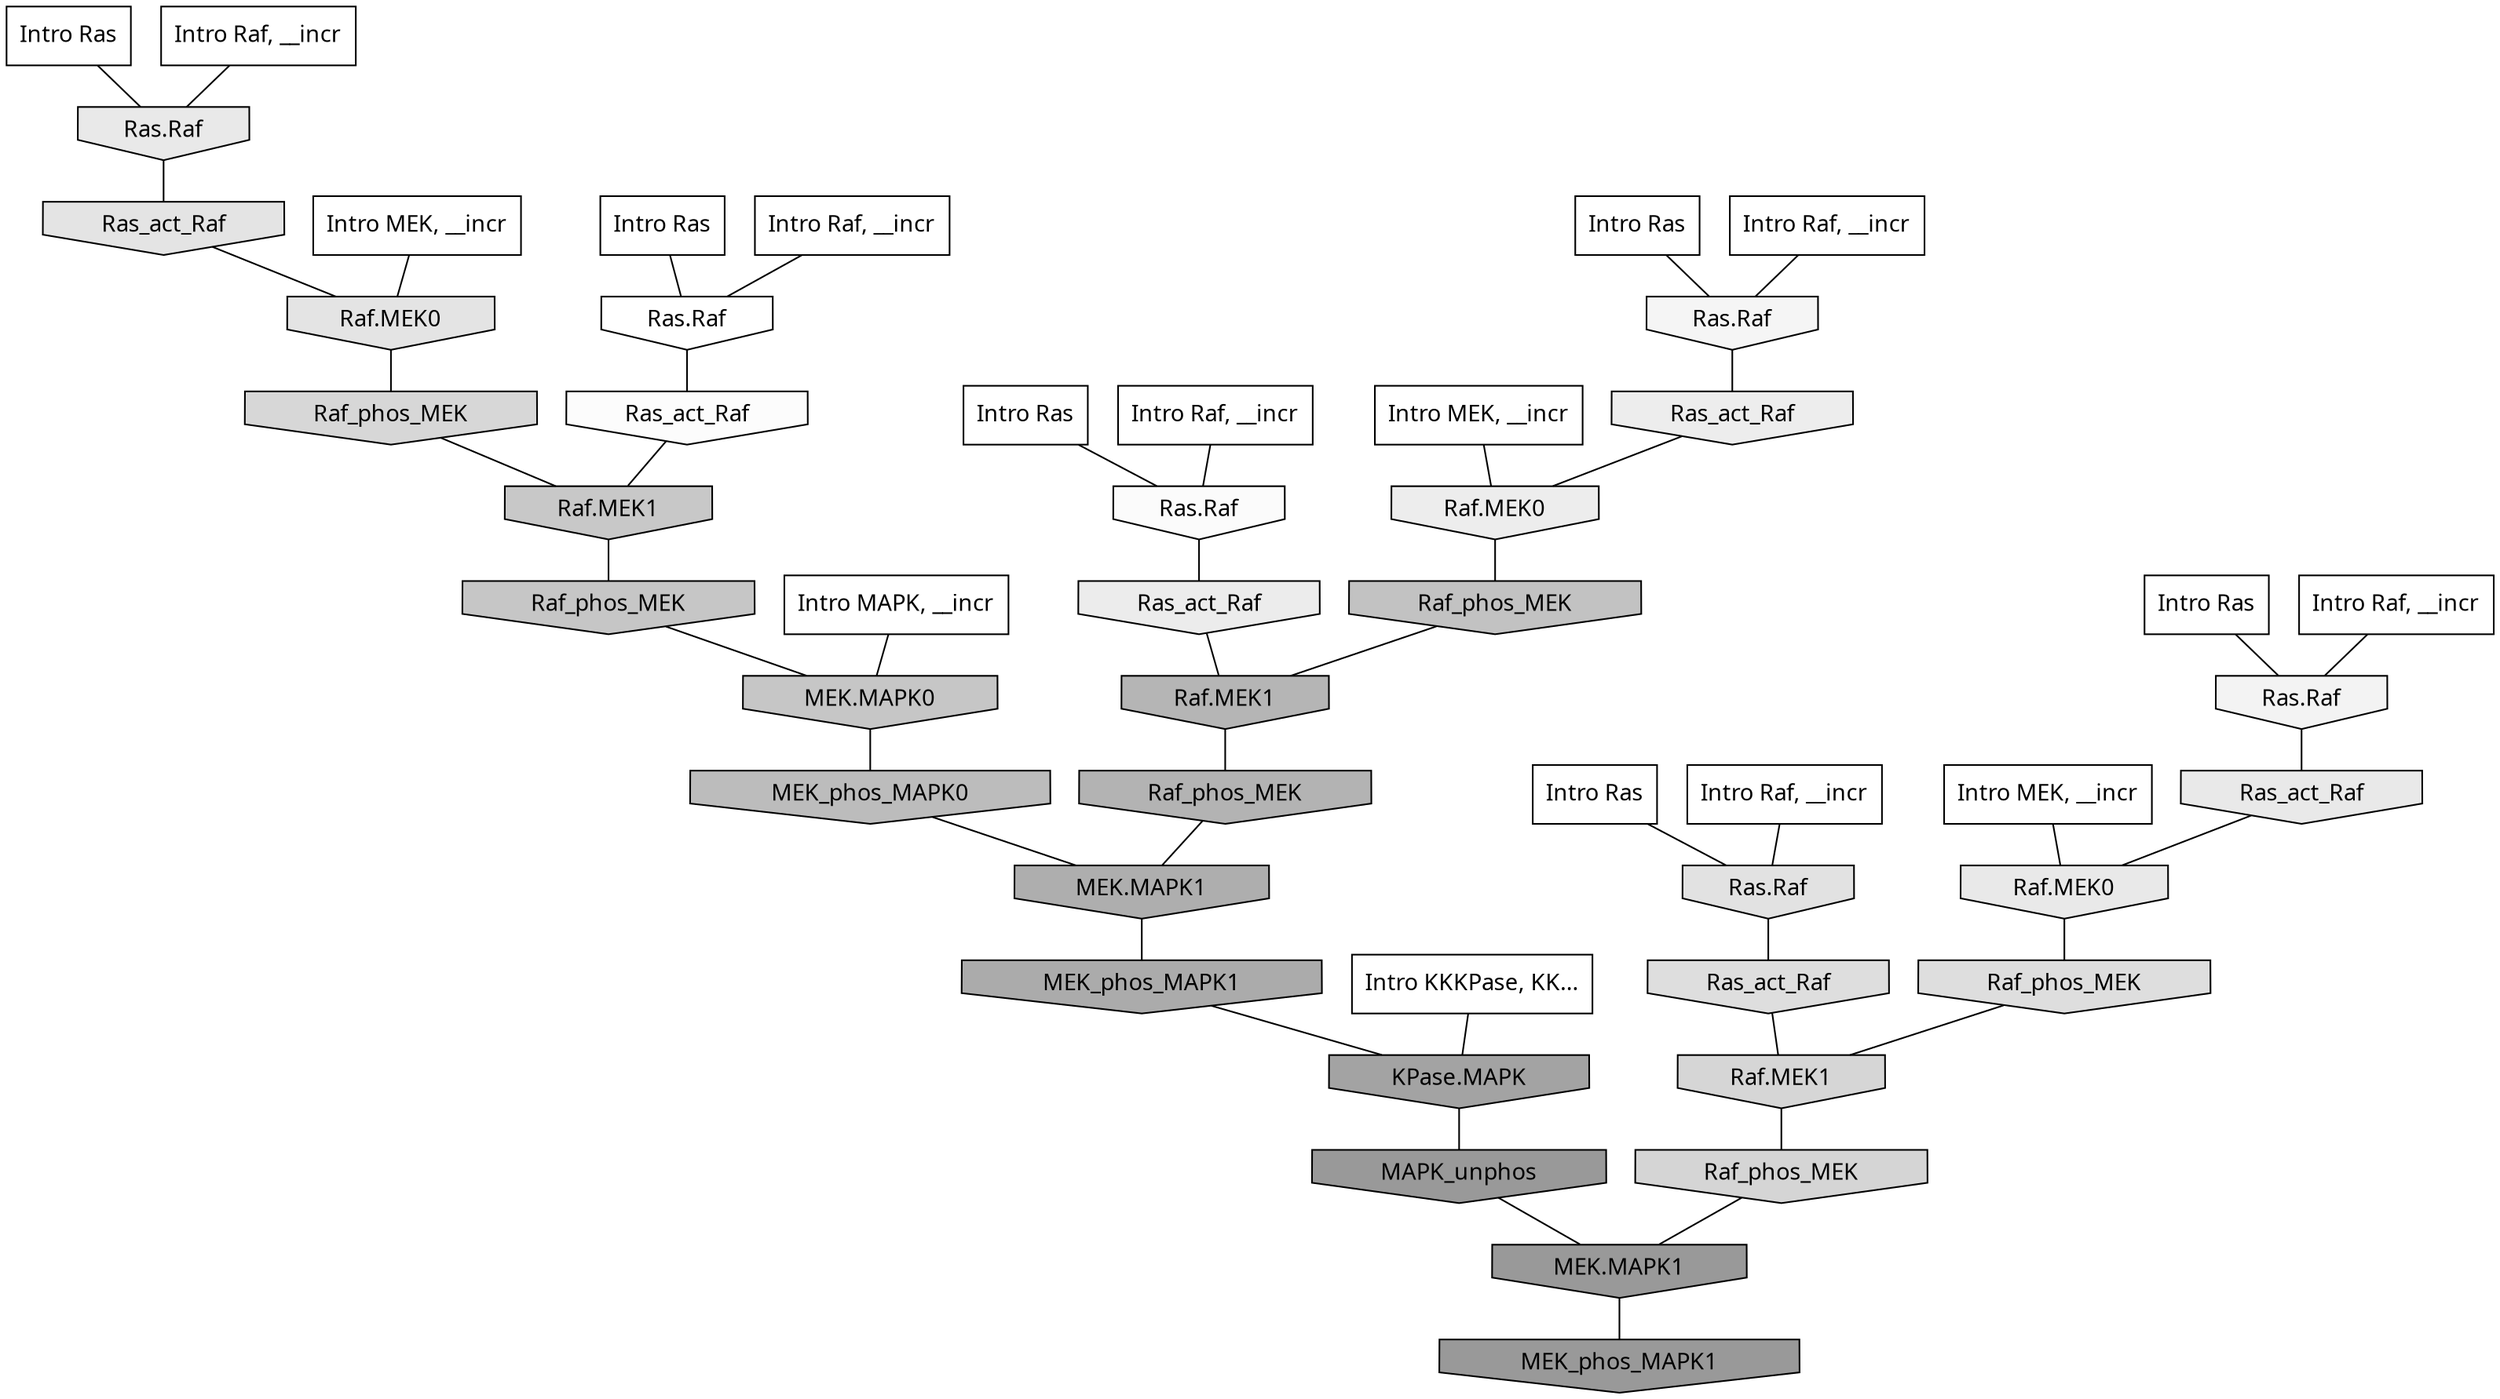 digraph G{
  rankdir="TB";
  ranksep=0.30;
  node [fontname="CMU Serif"];
  edge [fontname="CMU Serif"];
  
  1 [label="Intro Ras", shape=rectangle, style=filled, fillcolor="0.000 0.000 1.000"]
  
  24 [label="Intro Ras", shape=rectangle, style=filled, fillcolor="0.000 0.000 1.000"]
  
  29 [label="Intro Ras", shape=rectangle, style=filled, fillcolor="0.000 0.000 1.000"]
  
  44 [label="Intro Ras", shape=rectangle, style=filled, fillcolor="0.000 0.000 1.000"]
  
  69 [label="Intro Ras", shape=rectangle, style=filled, fillcolor="0.000 0.000 1.000"]
  
  98 [label="Intro Ras", shape=rectangle, style=filled, fillcolor="0.000 0.000 1.000"]
  
  277 [label="Intro Raf, __incr", shape=rectangle, style=filled, fillcolor="0.000 0.000 1.000"]
  
  371 [label="Intro Raf, __incr", shape=rectangle, style=filled, fillcolor="0.000 0.000 1.000"]
  
  392 [label="Intro Raf, __incr", shape=rectangle, style=filled, fillcolor="0.000 0.000 1.000"]
  
  414 [label="Intro Raf, __incr", shape=rectangle, style=filled, fillcolor="0.000 0.000 1.000"]
  
  549 [label="Intro Raf, __incr", shape=rectangle, style=filled, fillcolor="0.000 0.000 1.000"]
  
  1092 [label="Intro Raf, __incr", shape=rectangle, style=filled, fillcolor="0.000 0.000 1.000"]
  
  1434 [label="Intro MEK, __incr", shape=rectangle, style=filled, fillcolor="0.000 0.000 1.000"]
  
  1944 [label="Intro MEK, __incr", shape=rectangle, style=filled, fillcolor="0.000 0.000 1.000"]
  
  1968 [label="Intro MEK, __incr", shape=rectangle, style=filled, fillcolor="0.000 0.000 1.000"]
  
  2976 [label="Intro MAPK, __incr", shape=rectangle, style=filled, fillcolor="0.000 0.000 1.000"]
  
  3184 [label="Intro KKKPase, KK...", shape=rectangle, style=filled, fillcolor="0.000 0.000 1.000"]
  
  3256 [label="Ras.Raf", shape=invhouse, style=filled, fillcolor="0.000 0.000 1.000"]
  
  3404 [label="Ras_act_Raf", shape=invhouse, style=filled, fillcolor="0.000 0.000 0.988"]
  
  3442 [label="Ras.Raf", shape=invhouse, style=filled, fillcolor="0.000 0.000 0.981"]
  
  3644 [label="Ras.Raf", shape=invhouse, style=filled, fillcolor="0.000 0.000 0.959"]
  
  3752 [label="Ras.Raf", shape=invhouse, style=filled, fillcolor="0.000 0.000 0.950"]
  
  4148 [label="Ras_act_Raf", shape=invhouse, style=filled, fillcolor="0.000 0.000 0.927"]
  
  4150 [label="Raf.MEK0", shape=invhouse, style=filled, fillcolor="0.000 0.000 0.927"]
  
  4212 [label="Ras_act_Raf", shape=invhouse, style=filled, fillcolor="0.000 0.000 0.923"]
  
  4331 [label="Ras_act_Raf", shape=invhouse, style=filled, fillcolor="0.000 0.000 0.914"]
  
  4333 [label="Raf.MEK0", shape=invhouse, style=filled, fillcolor="0.000 0.000 0.914"]
  
  4371 [label="Ras.Raf", shape=invhouse, style=filled, fillcolor="0.000 0.000 0.913"]
  
  4756 [label="Ras_act_Raf", shape=invhouse, style=filled, fillcolor="0.000 0.000 0.892"]
  
  4759 [label="Raf.MEK0", shape=invhouse, style=filled, fillcolor="0.000 0.000 0.892"]
  
  4883 [label="Ras.Raf", shape=invhouse, style=filled, fillcolor="0.000 0.000 0.885"]
  
  5152 [label="Ras_act_Raf", shape=invhouse, style=filled, fillcolor="0.000 0.000 0.870"]
  
  5163 [label="Raf_phos_MEK", shape=invhouse, style=filled, fillcolor="0.000 0.000 0.870"]
  
  5749 [label="Raf_phos_MEK", shape=invhouse, style=filled, fillcolor="0.000 0.000 0.841"]
  
  5885 [label="Raf.MEK1", shape=invhouse, style=filled, fillcolor="0.000 0.000 0.836"]
  
  5936 [label="Raf_phos_MEK", shape=invhouse, style=filled, fillcolor="0.000 0.000 0.833"]
  
  7455 [label="Raf.MEK1", shape=invhouse, style=filled, fillcolor="0.000 0.000 0.782"]
  
  7702 [label="Raf_phos_MEK", shape=invhouse, style=filled, fillcolor="0.000 0.000 0.775"]
  
  7704 [label="MEK.MAPK0", shape=invhouse, style=filled, fillcolor="0.000 0.000 0.775"]
  
  8288 [label="Raf_phos_MEK", shape=invhouse, style=filled, fillcolor="0.000 0.000 0.760"]
  
  9190 [label="MEK_phos_MAPK0", shape=invhouse, style=filled, fillcolor="0.000 0.000 0.736"]
  
  10681 [label="Raf.MEK1", shape=invhouse, style=filled, fillcolor="0.000 0.000 0.709"]
  
  11211 [label="Raf_phos_MEK", shape=invhouse, style=filled, fillcolor="0.000 0.000 0.700"]
  
  12311 [label="MEK.MAPK1", shape=invhouse, style=filled, fillcolor="0.000 0.000 0.683"]
  
  13177 [label="MEK_phos_MAPK1", shape=invhouse, style=filled, fillcolor="0.000 0.000 0.671"]
  
  15640 [label="KPase.MAPK", shape=invhouse, style=filled, fillcolor="0.000 0.000 0.639"]
  
  17380 [label="MAPK_unphos", shape=invhouse, style=filled, fillcolor="0.000 0.000 0.601"]
  
  17382 [label="MEK.MAPK1", shape=invhouse, style=filled, fillcolor="0.000 0.000 0.601"]
  
  17412 [label="MEK_phos_MAPK1", shape=invhouse, style=filled, fillcolor="0.000 0.000 0.600"]
  
  
  17382 -> 17412 [dir=none, color="0.000 0.000 0.000"] 
  17380 -> 17382 [dir=none, color="0.000 0.000 0.000"] 
  15640 -> 17380 [dir=none, color="0.000 0.000 0.000"] 
  13177 -> 15640 [dir=none, color="0.000 0.000 0.000"] 
  12311 -> 13177 [dir=none, color="0.000 0.000 0.000"] 
  11211 -> 12311 [dir=none, color="0.000 0.000 0.000"] 
  10681 -> 11211 [dir=none, color="0.000 0.000 0.000"] 
  9190 -> 12311 [dir=none, color="0.000 0.000 0.000"] 
  8288 -> 10681 [dir=none, color="0.000 0.000 0.000"] 
  7704 -> 9190 [dir=none, color="0.000 0.000 0.000"] 
  7702 -> 7704 [dir=none, color="0.000 0.000 0.000"] 
  7455 -> 7702 [dir=none, color="0.000 0.000 0.000"] 
  5936 -> 17382 [dir=none, color="0.000 0.000 0.000"] 
  5885 -> 5936 [dir=none, color="0.000 0.000 0.000"] 
  5749 -> 7455 [dir=none, color="0.000 0.000 0.000"] 
  5163 -> 5885 [dir=none, color="0.000 0.000 0.000"] 
  5152 -> 5885 [dir=none, color="0.000 0.000 0.000"] 
  4883 -> 5152 [dir=none, color="0.000 0.000 0.000"] 
  4759 -> 5749 [dir=none, color="0.000 0.000 0.000"] 
  4756 -> 4759 [dir=none, color="0.000 0.000 0.000"] 
  4371 -> 4756 [dir=none, color="0.000 0.000 0.000"] 
  4333 -> 5163 [dir=none, color="0.000 0.000 0.000"] 
  4331 -> 4333 [dir=none, color="0.000 0.000 0.000"] 
  4212 -> 10681 [dir=none, color="0.000 0.000 0.000"] 
  4150 -> 8288 [dir=none, color="0.000 0.000 0.000"] 
  4148 -> 4150 [dir=none, color="0.000 0.000 0.000"] 
  3752 -> 4331 [dir=none, color="0.000 0.000 0.000"] 
  3644 -> 4148 [dir=none, color="0.000 0.000 0.000"] 
  3442 -> 4212 [dir=none, color="0.000 0.000 0.000"] 
  3404 -> 7455 [dir=none, color="0.000 0.000 0.000"] 
  3256 -> 3404 [dir=none, color="0.000 0.000 0.000"] 
  3184 -> 15640 [dir=none, color="0.000 0.000 0.000"] 
  2976 -> 7704 [dir=none, color="0.000 0.000 0.000"] 
  1968 -> 4759 [dir=none, color="0.000 0.000 0.000"] 
  1944 -> 4333 [dir=none, color="0.000 0.000 0.000"] 
  1434 -> 4150 [dir=none, color="0.000 0.000 0.000"] 
  1092 -> 3644 [dir=none, color="0.000 0.000 0.000"] 
  549 -> 3442 [dir=none, color="0.000 0.000 0.000"] 
  414 -> 3752 [dir=none, color="0.000 0.000 0.000"] 
  392 -> 4883 [dir=none, color="0.000 0.000 0.000"] 
  371 -> 4371 [dir=none, color="0.000 0.000 0.000"] 
  277 -> 3256 [dir=none, color="0.000 0.000 0.000"] 
  98 -> 4883 [dir=none, color="0.000 0.000 0.000"] 
  69 -> 3644 [dir=none, color="0.000 0.000 0.000"] 
  44 -> 3752 [dir=none, color="0.000 0.000 0.000"] 
  29 -> 3442 [dir=none, color="0.000 0.000 0.000"] 
  24 -> 3256 [dir=none, color="0.000 0.000 0.000"] 
  1 -> 4371 [dir=none, color="0.000 0.000 0.000"] 
  
  }
